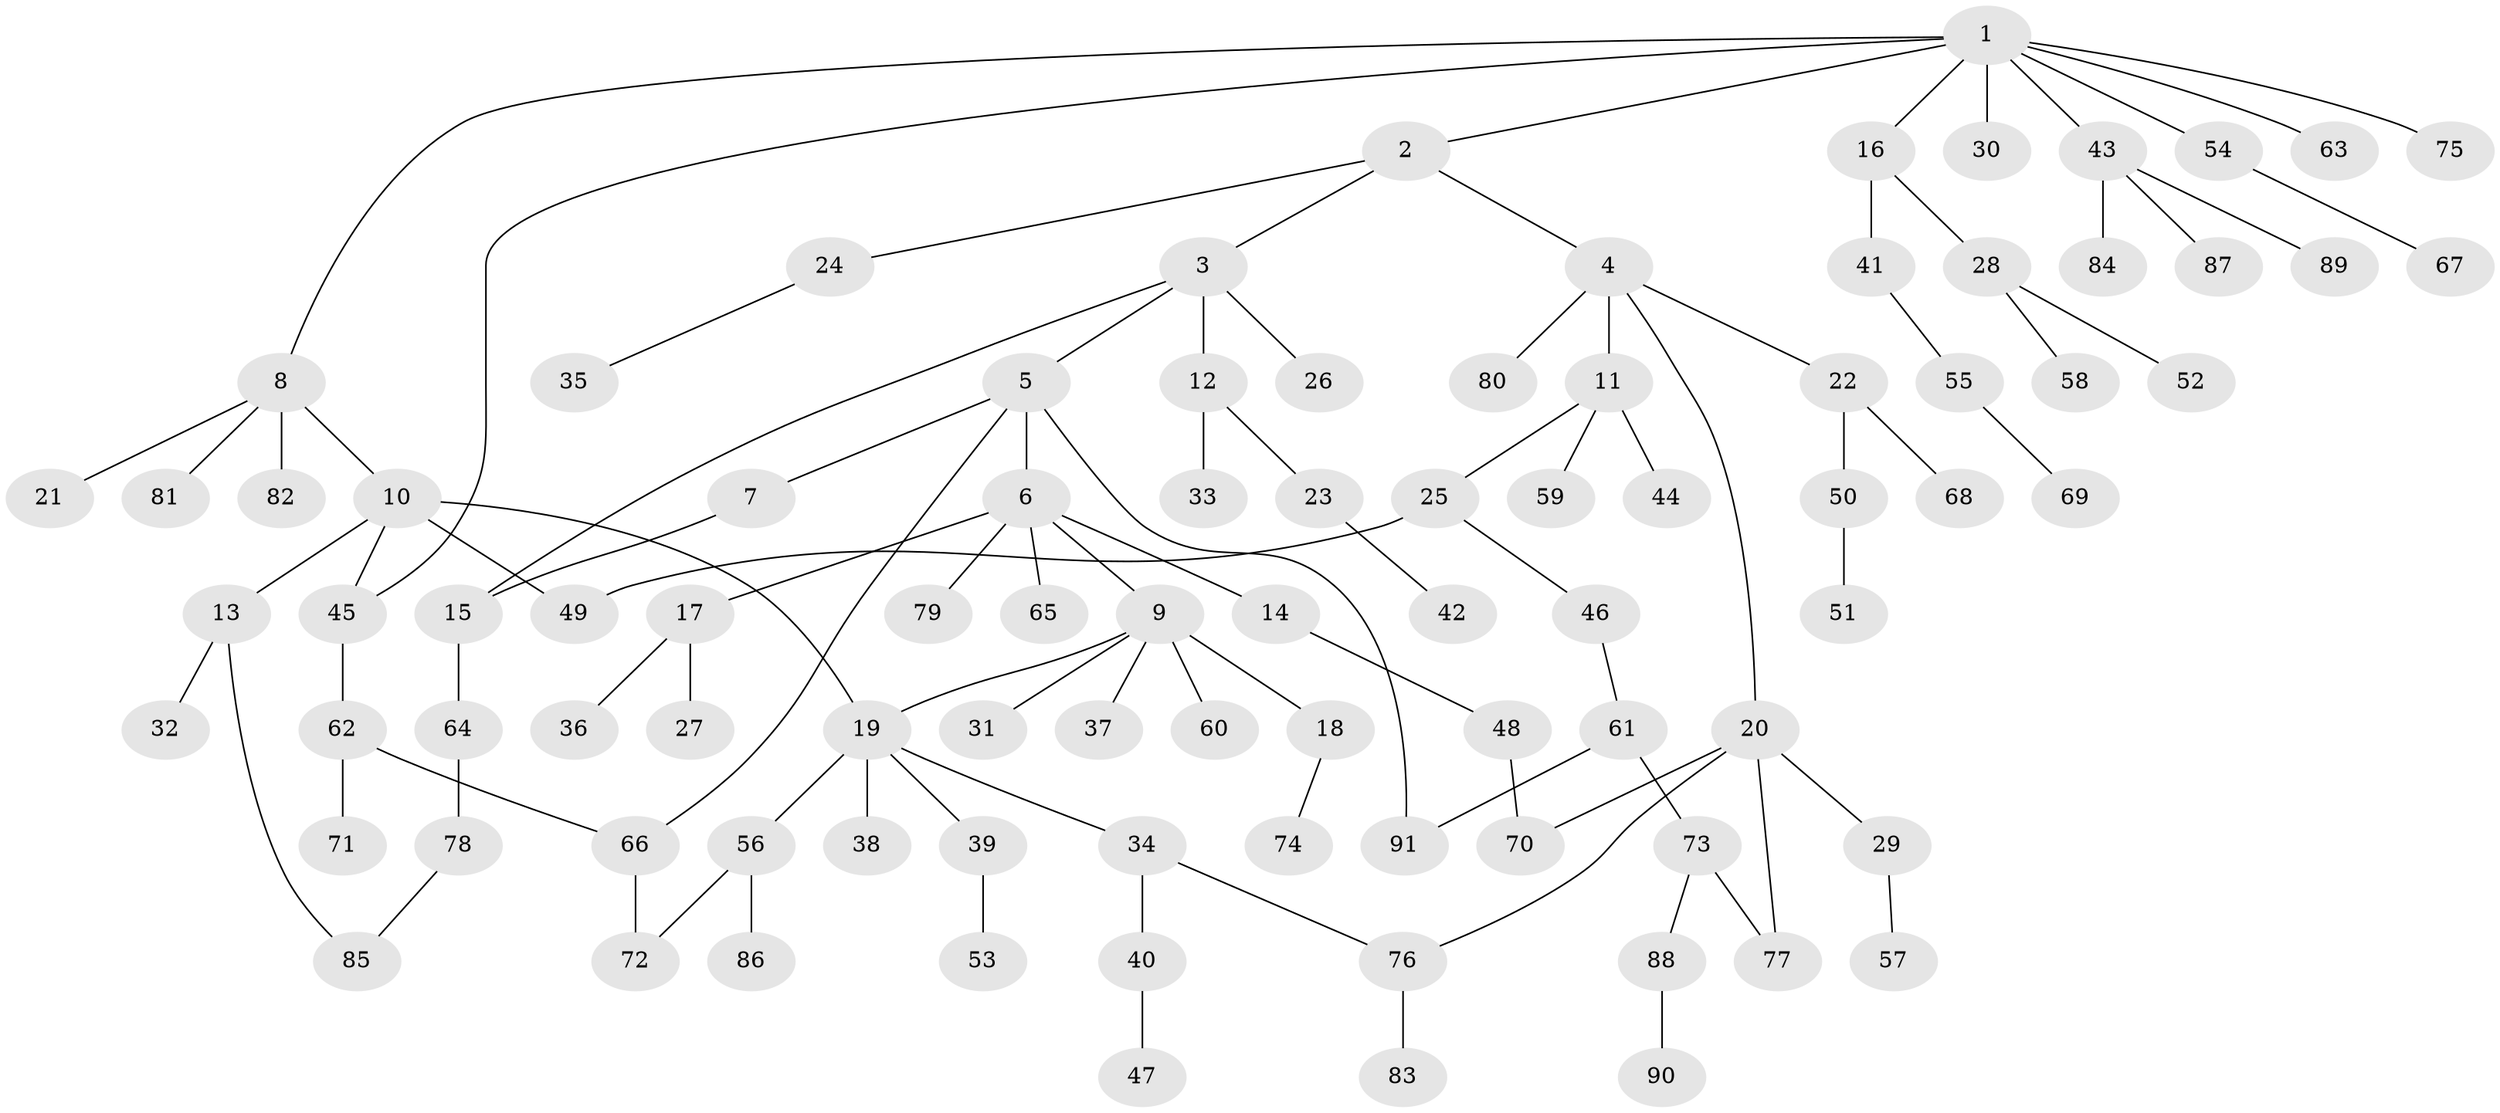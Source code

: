 // Generated by graph-tools (version 1.1) at 2025/25/03/09/25 03:25:29]
// undirected, 91 vertices, 101 edges
graph export_dot {
graph [start="1"]
  node [color=gray90,style=filled];
  1;
  2;
  3;
  4;
  5;
  6;
  7;
  8;
  9;
  10;
  11;
  12;
  13;
  14;
  15;
  16;
  17;
  18;
  19;
  20;
  21;
  22;
  23;
  24;
  25;
  26;
  27;
  28;
  29;
  30;
  31;
  32;
  33;
  34;
  35;
  36;
  37;
  38;
  39;
  40;
  41;
  42;
  43;
  44;
  45;
  46;
  47;
  48;
  49;
  50;
  51;
  52;
  53;
  54;
  55;
  56;
  57;
  58;
  59;
  60;
  61;
  62;
  63;
  64;
  65;
  66;
  67;
  68;
  69;
  70;
  71;
  72;
  73;
  74;
  75;
  76;
  77;
  78;
  79;
  80;
  81;
  82;
  83;
  84;
  85;
  86;
  87;
  88;
  89;
  90;
  91;
  1 -- 2;
  1 -- 8;
  1 -- 16;
  1 -- 30;
  1 -- 43;
  1 -- 54;
  1 -- 63;
  1 -- 75;
  1 -- 45;
  2 -- 3;
  2 -- 4;
  2 -- 24;
  3 -- 5;
  3 -- 12;
  3 -- 26;
  3 -- 15;
  4 -- 11;
  4 -- 20;
  4 -- 22;
  4 -- 80;
  5 -- 6;
  5 -- 7;
  5 -- 66;
  5 -- 91;
  6 -- 9;
  6 -- 14;
  6 -- 17;
  6 -- 65;
  6 -- 79;
  7 -- 15;
  8 -- 10;
  8 -- 21;
  8 -- 81;
  8 -- 82;
  9 -- 18;
  9 -- 19;
  9 -- 31;
  9 -- 37;
  9 -- 60;
  10 -- 13;
  10 -- 45;
  10 -- 49;
  10 -- 19;
  11 -- 25;
  11 -- 44;
  11 -- 59;
  12 -- 23;
  12 -- 33;
  13 -- 32;
  13 -- 85;
  14 -- 48;
  15 -- 64;
  16 -- 28;
  16 -- 41;
  17 -- 27;
  17 -- 36;
  18 -- 74;
  19 -- 34;
  19 -- 38;
  19 -- 39;
  19 -- 56;
  20 -- 29;
  20 -- 77;
  20 -- 70;
  20 -- 76;
  22 -- 50;
  22 -- 68;
  23 -- 42;
  24 -- 35;
  25 -- 46;
  25 -- 49;
  28 -- 52;
  28 -- 58;
  29 -- 57;
  34 -- 40;
  34 -- 76;
  39 -- 53;
  40 -- 47;
  41 -- 55;
  43 -- 84;
  43 -- 87;
  43 -- 89;
  45 -- 62;
  46 -- 61;
  48 -- 70;
  50 -- 51;
  54 -- 67;
  55 -- 69;
  56 -- 86;
  56 -- 72;
  61 -- 73;
  61 -- 91;
  62 -- 71;
  62 -- 66;
  64 -- 78;
  66 -- 72;
  73 -- 77;
  73 -- 88;
  76 -- 83;
  78 -- 85;
  88 -- 90;
}
